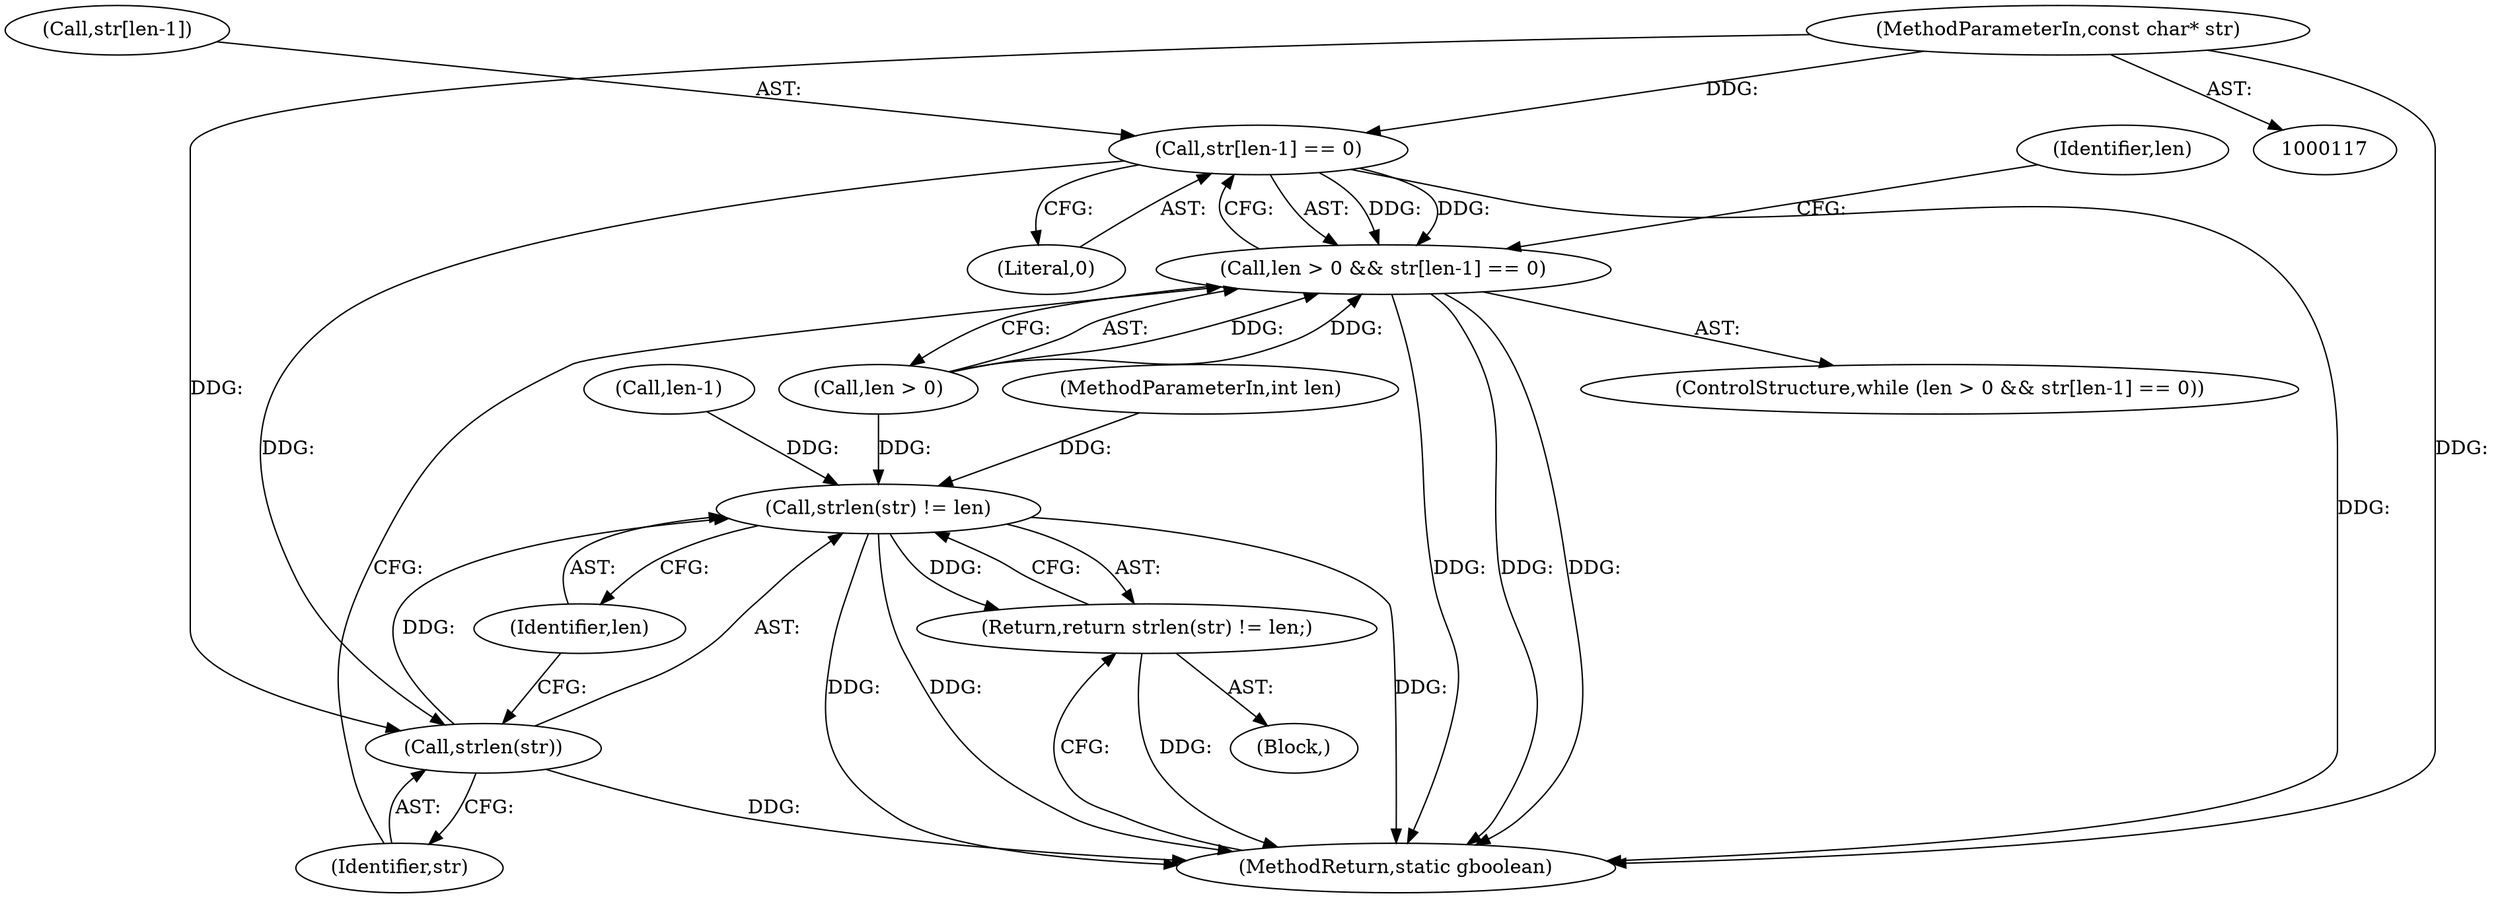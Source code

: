 digraph "0_irssi-proxy_85bbc05b21678e80423815d2ef1dfe26208491ab_1@array" {
"1000126" [label="(Call,str[len-1] == 0)"];
"1000118" [label="(MethodParameterIn,const char* str)"];
"1000122" [label="(Call,len > 0 && str[len-1] == 0)"];
"1000137" [label="(Call,strlen(str))"];
"1000136" [label="(Call,strlen(str) != len)"];
"1000135" [label="(Return,return strlen(str) != len;)"];
"1000135" [label="(Return,return strlen(str) != len;)"];
"1000136" [label="(Call,strlen(str) != len)"];
"1000123" [label="(Call,len > 0)"];
"1000118" [label="(MethodParameterIn,const char* str)"];
"1000137" [label="(Call,strlen(str))"];
"1000122" [label="(Call,len > 0 && str[len-1] == 0)"];
"1000127" [label="(Call,str[len-1])"];
"1000134" [label="(Identifier,len)"];
"1000138" [label="(Identifier,str)"];
"1000140" [label="(MethodReturn,static gboolean)"];
"1000129" [label="(Call,len-1)"];
"1000121" [label="(ControlStructure,while (len > 0 && str[len-1] == 0))"];
"1000126" [label="(Call,str[len-1] == 0)"];
"1000119" [label="(MethodParameterIn,int len)"];
"1000132" [label="(Literal,0)"];
"1000139" [label="(Identifier,len)"];
"1000120" [label="(Block,)"];
"1000126" -> "1000122"  [label="AST: "];
"1000126" -> "1000132"  [label="CFG: "];
"1000127" -> "1000126"  [label="AST: "];
"1000132" -> "1000126"  [label="AST: "];
"1000122" -> "1000126"  [label="CFG: "];
"1000126" -> "1000140"  [label="DDG: "];
"1000126" -> "1000122"  [label="DDG: "];
"1000126" -> "1000122"  [label="DDG: "];
"1000118" -> "1000126"  [label="DDG: "];
"1000126" -> "1000137"  [label="DDG: "];
"1000118" -> "1000117"  [label="AST: "];
"1000118" -> "1000140"  [label="DDG: "];
"1000118" -> "1000137"  [label="DDG: "];
"1000122" -> "1000121"  [label="AST: "];
"1000122" -> "1000123"  [label="CFG: "];
"1000123" -> "1000122"  [label="AST: "];
"1000134" -> "1000122"  [label="CFG: "];
"1000138" -> "1000122"  [label="CFG: "];
"1000122" -> "1000140"  [label="DDG: "];
"1000122" -> "1000140"  [label="DDG: "];
"1000122" -> "1000140"  [label="DDG: "];
"1000123" -> "1000122"  [label="DDG: "];
"1000123" -> "1000122"  [label="DDG: "];
"1000137" -> "1000136"  [label="AST: "];
"1000137" -> "1000138"  [label="CFG: "];
"1000138" -> "1000137"  [label="AST: "];
"1000139" -> "1000137"  [label="CFG: "];
"1000137" -> "1000140"  [label="DDG: "];
"1000137" -> "1000136"  [label="DDG: "];
"1000136" -> "1000135"  [label="AST: "];
"1000136" -> "1000139"  [label="CFG: "];
"1000139" -> "1000136"  [label="AST: "];
"1000135" -> "1000136"  [label="CFG: "];
"1000136" -> "1000140"  [label="DDG: "];
"1000136" -> "1000140"  [label="DDG: "];
"1000136" -> "1000140"  [label="DDG: "];
"1000136" -> "1000135"  [label="DDG: "];
"1000129" -> "1000136"  [label="DDG: "];
"1000123" -> "1000136"  [label="DDG: "];
"1000119" -> "1000136"  [label="DDG: "];
"1000135" -> "1000120"  [label="AST: "];
"1000140" -> "1000135"  [label="CFG: "];
"1000135" -> "1000140"  [label="DDG: "];
}
